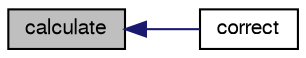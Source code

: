 digraph "calculate"
{
  bgcolor="transparent";
  edge [fontname="FreeSans",fontsize="10",labelfontname="FreeSans",labelfontsize="10"];
  node [fontname="FreeSans",fontsize="10",shape=record];
  rankdir="LR";
  Node643 [label="calculate",height=0.2,width=0.4,color="black", fillcolor="grey75", style="filled", fontcolor="black"];
  Node643 -> Node644 [dir="back",color="midnightblue",fontsize="10",style="solid",fontname="FreeSans"];
  Node644 [label="correct",height=0.2,width=0.4,color="black",URL="$a30042.html#a3ae44b28050c3aa494c1d8e18cf618c1",tooltip="Main update/correction routine. "];
}
